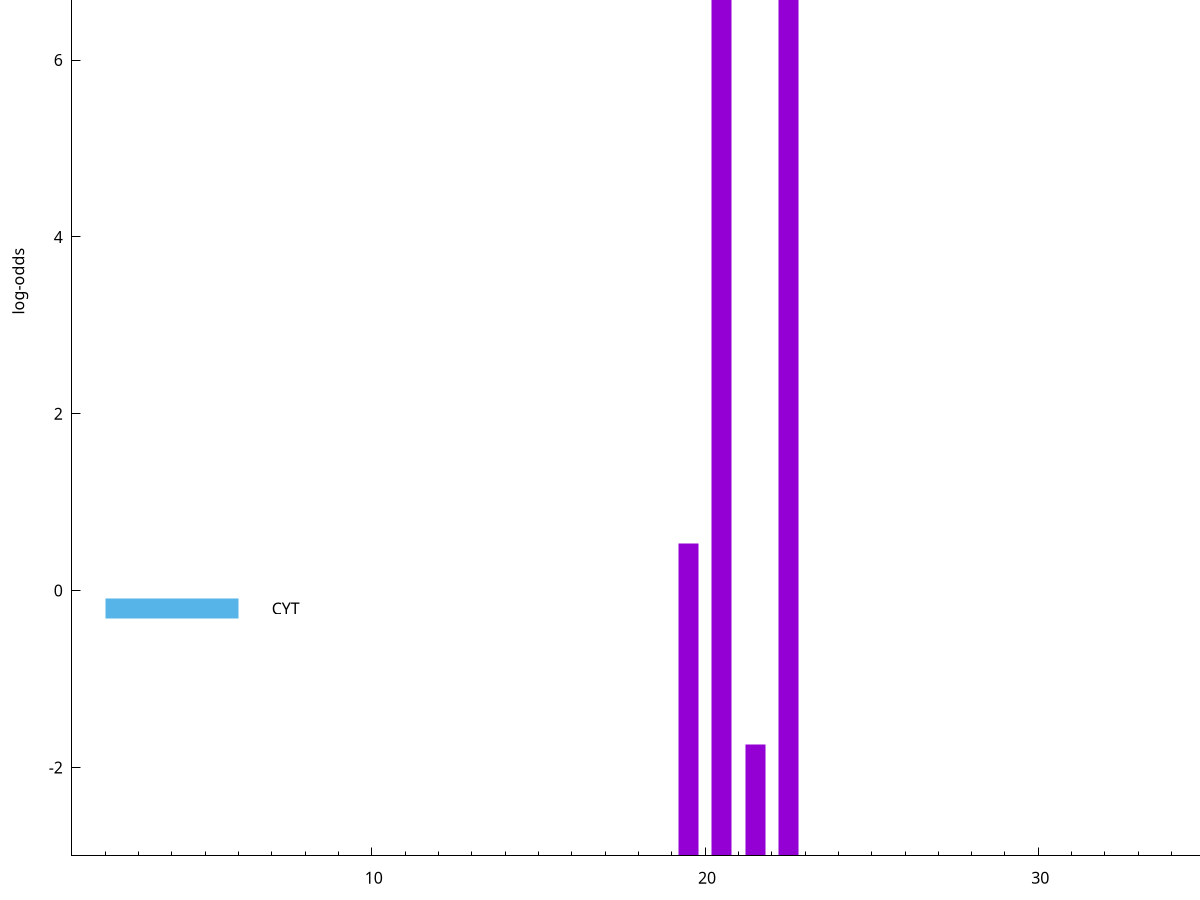 set title "LipoP predictions for SRR4017890.gff"
set size 2., 1.4
set xrange [1:70] 
set mxtics 10
set yrange [-3:10]
set y2range [0:13]
set ylabel "log-odds"
set term postscript eps color solid "Helvetica" 30
set output "SRR4017890.gff2.eps"
set arrow from 2,9.15688 to 6,9.15688 nohead lt 1 lw 20
set label "SpI" at 7,9.15688
set arrow from 2,-0.200913 to 6,-0.200913 nohead lt 3 lw 20
set label "CYT" at 7,-0.200913
set arrow from 2,9.15688 to 6,9.15688 nohead lt 1 lw 20
set label "SpI" at 7,9.15688
# NOTE: The scores below are the log-odds scores with the threshold
# NOTE: subtracted (a hack to make gnuplot make the histogram all
# NOTE: look nice).
plot "-" axes x1y2 title "" with impulses lt 1 lw 20
22.500000 11.488030
20.500000 10.714040
19.500000 3.532131
21.500000 1.258360
e
exit
